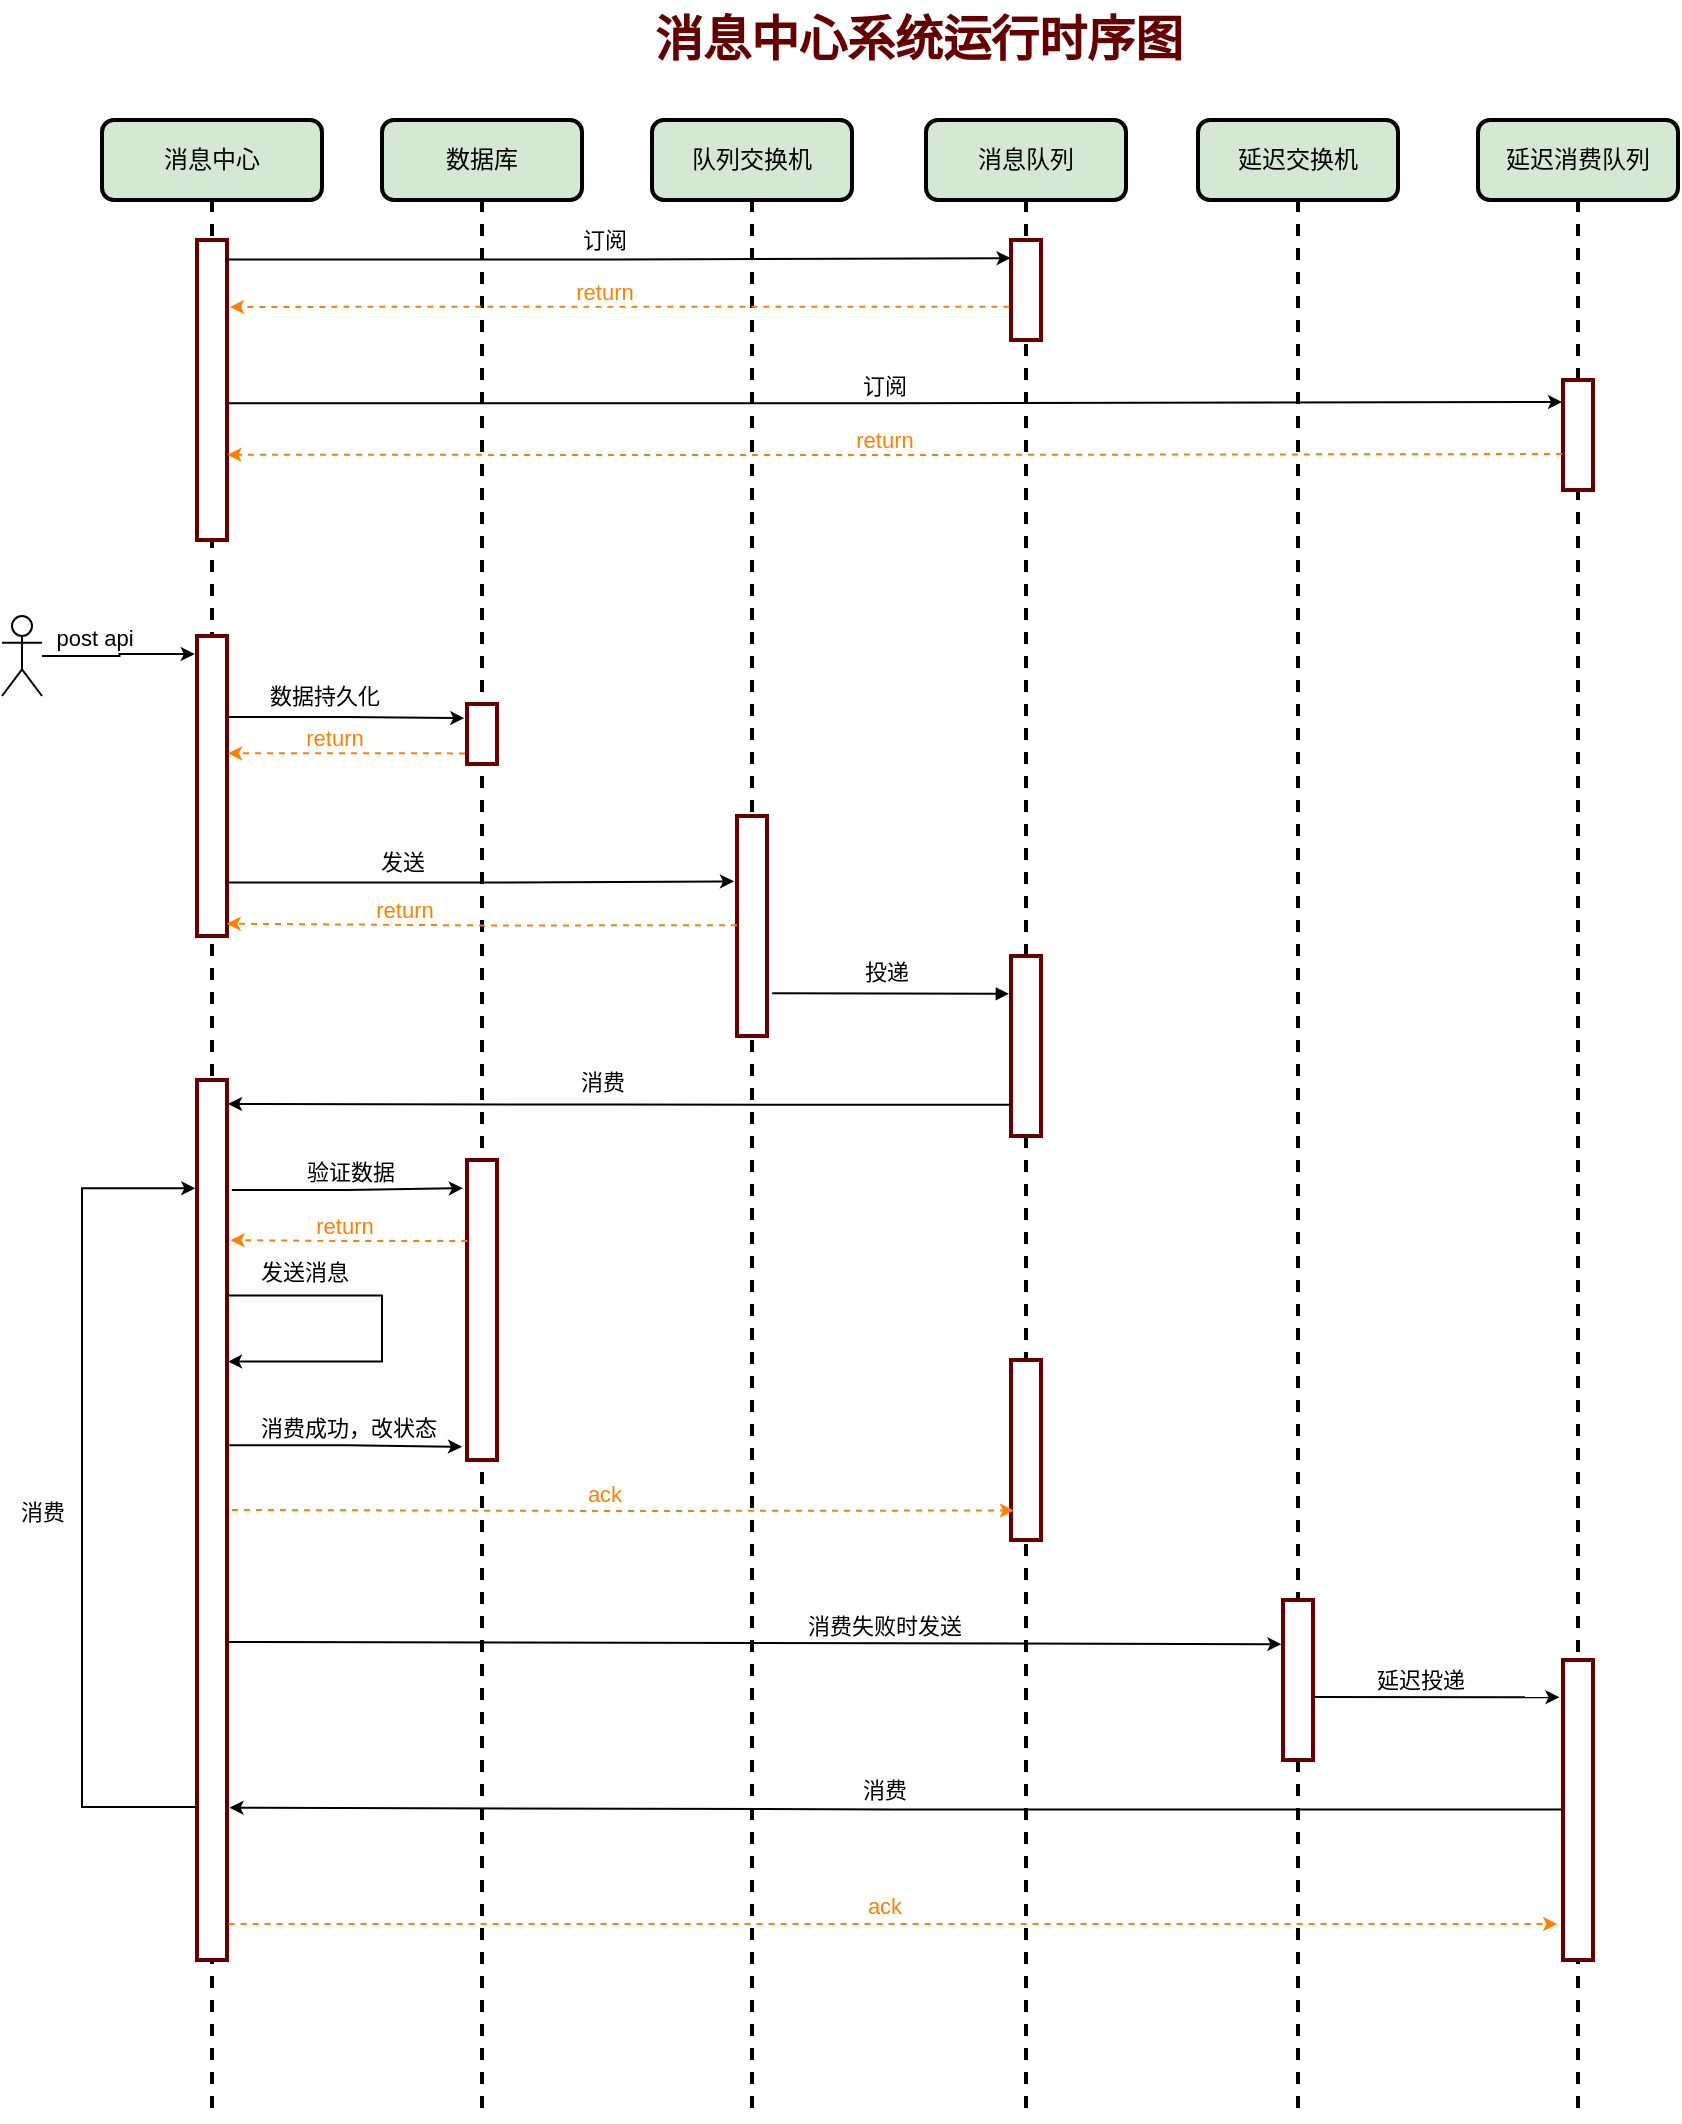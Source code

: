 <mxfile version="24.7.5">
  <diagram name="Page-1" id="13e1069c-82ec-6db2-03f1-153e76fe0fe0">
    <mxGraphModel dx="1381" dy="936" grid="1" gridSize="10" guides="1" tooltips="1" connect="1" arrows="1" fold="1" page="1" pageScale="1" pageWidth="1100" pageHeight="850" background="none" math="0" shadow="0">
      <root>
        <mxCell id="0" />
        <mxCell id="1" parent="0" />
        <mxCell id="7baba1c4bc27f4b0-2" value="数据库&lt;div&gt;&lt;/div&gt;" style="shape=umlLifeline;perimeter=lifelinePerimeter;whiteSpace=wrap;html=1;container=1;collapsible=0;recursiveResize=0;outlineConnect=0;rounded=1;shadow=0;comic=0;labelBackgroundColor=none;strokeWidth=2;fontFamily=Verdana;fontSize=12;align=center;fillColor=#d5e8d4;strokeColor=#000000;" parent="1" vertex="1">
          <mxGeometry x="319" y="80" width="100" height="1000" as="geometry" />
        </mxCell>
        <mxCell id="BXfAYznaGsULarsIRVft-21" value="" style="html=1;points=[];perimeter=orthogonalPerimeter;rounded=0;shadow=0;comic=0;labelBackgroundColor=none;strokeWidth=2;fontFamily=Verdana;fontSize=12;align=center;strokeColor=#660000;" parent="7baba1c4bc27f4b0-2" vertex="1">
          <mxGeometry x="42.5" y="292" width="15" height="30" as="geometry" />
        </mxCell>
        <mxCell id="BXfAYznaGsULarsIRVft-53" value="" style="html=1;points=[];perimeter=orthogonalPerimeter;rounded=0;shadow=0;comic=0;labelBackgroundColor=none;strokeWidth=2;fontFamily=Verdana;fontSize=12;align=center;strokeColor=#660000;" parent="7baba1c4bc27f4b0-2" vertex="1">
          <mxGeometry x="42.5" y="520" width="15" height="150" as="geometry" />
        </mxCell>
        <mxCell id="7baba1c4bc27f4b0-3" value="队列交换机&lt;div&gt;&lt;/div&gt;" style="shape=umlLifeline;perimeter=lifelinePerimeter;whiteSpace=wrap;html=1;container=1;collapsible=0;recursiveResize=0;outlineConnect=0;rounded=1;shadow=0;comic=0;labelBackgroundColor=none;strokeWidth=2;fontFamily=Verdana;fontSize=12;align=center;fillColor=#d5e8d4;strokeColor=#000000;" parent="1" vertex="1">
          <mxGeometry x="454" y="80" width="100" height="1000" as="geometry" />
        </mxCell>
        <mxCell id="BXfAYznaGsULarsIRVft-20" value="" style="html=1;points=[];perimeter=orthogonalPerimeter;rounded=0;shadow=0;comic=0;labelBackgroundColor=none;strokeWidth=2;fontFamily=Verdana;fontSize=12;align=center;strokeColor=#660000;" parent="7baba1c4bc27f4b0-3" vertex="1">
          <mxGeometry x="42.5" y="348" width="15" height="110" as="geometry" />
        </mxCell>
        <mxCell id="7baba1c4bc27f4b0-4" value="消息队列" style="shape=umlLifeline;perimeter=lifelinePerimeter;whiteSpace=wrap;html=1;container=1;collapsible=0;recursiveResize=0;outlineConnect=0;rounded=1;shadow=0;comic=0;labelBackgroundColor=none;strokeWidth=2;fontFamily=Verdana;fontSize=12;align=center;fillColor=#d5e8d4;strokeColor=#000000;" parent="1" vertex="1">
          <mxGeometry x="591" y="80" width="100" height="1000" as="geometry" />
        </mxCell>
        <mxCell id="BXfAYznaGsULarsIRVft-36" value="" style="html=1;points=[];perimeter=orthogonalPerimeter;rounded=0;shadow=0;comic=0;labelBackgroundColor=none;strokeWidth=2;fontFamily=Verdana;fontSize=12;align=center;strokeColor=#660000;" parent="7baba1c4bc27f4b0-4" vertex="1">
          <mxGeometry x="42.5" y="60" width="15" height="50" as="geometry" />
        </mxCell>
        <mxCell id="gTViMCEpSUcnjQQRafXQ-1" value="" style="html=1;points=[];perimeter=orthogonalPerimeter;rounded=0;shadow=0;comic=0;labelBackgroundColor=none;strokeWidth=2;fontFamily=Verdana;fontSize=12;align=center;strokeColor=#660000;" parent="7baba1c4bc27f4b0-4" vertex="1">
          <mxGeometry x="42.5" y="418" width="15" height="90" as="geometry" />
        </mxCell>
        <mxCell id="j7YxcUOI0BDi0nfBE9m6-22" value="" style="html=1;points=[];perimeter=orthogonalPerimeter;rounded=0;shadow=0;comic=0;labelBackgroundColor=none;strokeWidth=2;fontFamily=Verdana;fontSize=12;align=center;strokeColor=#660000;" vertex="1" parent="7baba1c4bc27f4b0-4">
          <mxGeometry x="42.5" y="620" width="15" height="90" as="geometry" />
        </mxCell>
        <mxCell id="7baba1c4bc27f4b0-5" value="延迟交换机" style="shape=umlLifeline;perimeter=lifelinePerimeter;whiteSpace=wrap;html=1;container=1;collapsible=0;recursiveResize=0;outlineConnect=0;rounded=1;shadow=0;comic=0;labelBackgroundColor=none;strokeWidth=2;fontFamily=Verdana;fontSize=12;align=center;fillColor=#d5e8d4;strokeColor=#000000;" parent="1" vertex="1">
          <mxGeometry x="727" y="80" width="100" height="1000" as="geometry" />
        </mxCell>
        <mxCell id="BXfAYznaGsULarsIRVft-39" value="" style="html=1;points=[];perimeter=orthogonalPerimeter;rounded=0;shadow=0;comic=0;labelBackgroundColor=none;strokeWidth=2;fontFamily=Verdana;fontSize=12;align=center;strokeColor=#660000;" parent="7baba1c4bc27f4b0-5" vertex="1">
          <mxGeometry x="42.5" y="740" width="15" height="80" as="geometry" />
        </mxCell>
        <mxCell id="7baba1c4bc27f4b0-6" value="延迟消费队列" style="shape=umlLifeline;perimeter=lifelinePerimeter;whiteSpace=wrap;html=1;container=1;collapsible=0;recursiveResize=0;outlineConnect=0;rounded=1;shadow=0;comic=0;labelBackgroundColor=none;strokeWidth=2;fontFamily=Verdana;fontSize=12;align=center;fillColor=#d5e8d4;strokeColor=#000000;" parent="1" vertex="1">
          <mxGeometry x="867" y="80" width="100" height="1000" as="geometry" />
        </mxCell>
        <mxCell id="BXfAYznaGsULarsIRVft-44" value="" style="html=1;points=[];perimeter=orthogonalPerimeter;rounded=0;shadow=0;comic=0;labelBackgroundColor=none;strokeWidth=2;fontFamily=Verdana;fontSize=12;align=center;strokeColor=#660000;" parent="7baba1c4bc27f4b0-6" vertex="1">
          <mxGeometry x="42.5" y="130" width="15" height="55" as="geometry" />
        </mxCell>
        <mxCell id="BXfAYznaGsULarsIRVft-69" value="" style="html=1;points=[];perimeter=orthogonalPerimeter;rounded=0;shadow=0;comic=0;labelBackgroundColor=none;strokeWidth=2;fontFamily=Verdana;fontSize=12;align=center;strokeColor=#660000;" parent="7baba1c4bc27f4b0-6" vertex="1">
          <mxGeometry x="42.5" y="770" width="15" height="150" as="geometry" />
        </mxCell>
        <mxCell id="7baba1c4bc27f4b0-8" value="消息中心" style="shape=umlLifeline;perimeter=lifelinePerimeter;whiteSpace=wrap;html=1;container=1;collapsible=0;recursiveResize=0;outlineConnect=0;rounded=1;shadow=0;comic=0;labelBackgroundColor=none;strokeWidth=2;fontFamily=Verdana;fontSize=12;align=center;fillColor=#d5e8d4;strokeColor=#000000;" parent="1" vertex="1">
          <mxGeometry x="179" y="80" width="110" height="1000" as="geometry" />
        </mxCell>
        <mxCell id="7baba1c4bc27f4b0-9" value="" style="html=1;points=[];perimeter=orthogonalPerimeter;rounded=0;shadow=0;comic=0;labelBackgroundColor=none;strokeWidth=2;fontFamily=Verdana;fontSize=12;align=center;strokeColor=#660000;" parent="7baba1c4bc27f4b0-8" vertex="1">
          <mxGeometry x="47.5" y="258" width="15" height="150" as="geometry" />
        </mxCell>
        <mxCell id="BXfAYznaGsULarsIRVft-50" value="" style="html=1;points=[];perimeter=orthogonalPerimeter;rounded=0;shadow=0;comic=0;labelBackgroundColor=none;strokeWidth=2;fontFamily=Verdana;fontSize=12;align=center;strokeColor=#660000;" parent="7baba1c4bc27f4b0-8" vertex="1">
          <mxGeometry x="47.5" y="480" width="15" height="440" as="geometry" />
        </mxCell>
        <mxCell id="j7YxcUOI0BDi0nfBE9m6-9" value="" style="html=1;points=[];perimeter=orthogonalPerimeter;rounded=0;shadow=0;comic=0;labelBackgroundColor=none;strokeWidth=2;fontFamily=Verdana;fontSize=12;align=center;strokeColor=#660000;" vertex="1" parent="7baba1c4bc27f4b0-8">
          <mxGeometry x="47.5" y="60" width="15" height="150" as="geometry" />
        </mxCell>
        <mxCell id="j7YxcUOI0BDi0nfBE9m6-15" value="" style="edgeStyle=elbowEdgeStyle;elbow=horizontal;endArrow=classic;html=1;curved=0;rounded=0;endSize=4;startSize=8;exitX=0.991;exitY=0.245;exitDx=0;exitDy=0;exitPerimeter=0;entryX=1.033;entryY=0.32;entryDx=0;entryDy=0;entryPerimeter=0;" edge="1" parent="7baba1c4bc27f4b0-8" source="BXfAYznaGsULarsIRVft-50" target="BXfAYznaGsULarsIRVft-50">
          <mxGeometry width="50" height="50" relative="1" as="geometry">
            <mxPoint x="62.5" y="600" as="sourcePoint" />
            <mxPoint x="62.5" y="624" as="targetPoint" />
            <Array as="points">
              <mxPoint x="140" y="600" />
              <mxPoint x="101" y="687.5" />
            </Array>
          </mxGeometry>
        </mxCell>
        <mxCell id="j7YxcUOI0BDi0nfBE9m6-16" value="发送消息" style="edgeLabel;html=1;align=center;verticalAlign=middle;resizable=0;points=[];" vertex="1" connectable="0" parent="j7YxcUOI0BDi0nfBE9m6-15">
          <mxGeometry x="-0.334" relative="1" as="geometry">
            <mxPoint x="-24" y="-12" as="offset" />
          </mxGeometry>
        </mxCell>
        <mxCell id="j7YxcUOI0BDi0nfBE9m6-20" value="" style="edgeStyle=elbowEdgeStyle;elbow=horizontal;endArrow=classic;html=1;curved=0;rounded=0;endSize=4;startSize=8;exitX=0.016;exitY=0.826;exitDx=0;exitDy=0;exitPerimeter=0;entryX=-0.057;entryY=0.123;entryDx=0;entryDy=0;entryPerimeter=0;" edge="1" parent="7baba1c4bc27f4b0-8" source="BXfAYznaGsULarsIRVft-50" target="BXfAYznaGsULarsIRVft-50">
          <mxGeometry width="50" height="50" relative="1" as="geometry">
            <mxPoint x="90" y="840" as="sourcePoint" />
            <mxPoint x="91" y="873" as="targetPoint" />
            <Array as="points">
              <mxPoint x="-10" y="650" />
              <mxPoint x="129" y="939.5" />
            </Array>
          </mxGeometry>
        </mxCell>
        <mxCell id="j7YxcUOI0BDi0nfBE9m6-21" value="消费" style="edgeLabel;html=1;align=center;verticalAlign=middle;resizable=0;points=[];" vertex="1" connectable="0" parent="j7YxcUOI0BDi0nfBE9m6-20">
          <mxGeometry x="-0.334" relative="1" as="geometry">
            <mxPoint x="-20" y="-64" as="offset" />
          </mxGeometry>
        </mxCell>
        <mxCell id="BXfAYznaGsULarsIRVft-1" value="" style="shape=umlActor;verticalLabelPosition=bottom;verticalAlign=top;html=1;outlineConnect=0;" parent="1" vertex="1">
          <mxGeometry x="129" y="328" width="20" height="40" as="geometry" />
        </mxCell>
        <mxCell id="BXfAYznaGsULarsIRVft-23" value="" style="elbow=vertical;endArrow=classic;html=1;rounded=0;endSize=4;startSize=8;entryX=-0.074;entryY=0.06;entryDx=0;entryDy=0;entryPerimeter=0;edgeStyle=orthogonalEdgeStyle;" parent="1" source="BXfAYznaGsULarsIRVft-1" edge="1" target="7baba1c4bc27f4b0-9">
          <mxGeometry width="50" height="50" relative="1" as="geometry">
            <mxPoint x="372" y="383" as="sourcePoint" />
            <mxPoint x="209" y="348" as="targetPoint" />
          </mxGeometry>
        </mxCell>
        <mxCell id="BXfAYznaGsULarsIRVft-24" value="post api" style="edgeLabel;html=1;align=center;verticalAlign=middle;resizable=0;points=[];" parent="BXfAYznaGsULarsIRVft-23" vertex="1" connectable="0">
          <mxGeometry x="-0.334" relative="1" as="geometry">
            <mxPoint y="-9" as="offset" />
          </mxGeometry>
        </mxCell>
        <mxCell id="BXfAYznaGsULarsIRVft-29" value="" style="elbow=vertical;endArrow=classic;html=1;rounded=0;endSize=4;startSize=8;fillColor=#ffe6cc;strokeColor=#FF8000;dashed=1;entryX=0.988;entryY=0.959;entryDx=0;entryDy=0;entryPerimeter=0;edgeStyle=orthogonalEdgeStyle;exitX=0;exitY=0.497;exitDx=0;exitDy=0;exitPerimeter=0;" parent="1" source="BXfAYznaGsULarsIRVft-20" target="7baba1c4bc27f4b0-9" edge="1">
          <mxGeometry width="50" height="50" relative="1" as="geometry">
            <mxPoint x="495" y="473" as="sourcePoint" />
            <mxPoint x="492.5" y="498" as="targetPoint" />
          </mxGeometry>
        </mxCell>
        <mxCell id="BXfAYznaGsULarsIRVft-30" value="return" style="edgeLabel;html=1;align=center;verticalAlign=middle;resizable=0;points=[];fontColor=#FF8000;" parent="BXfAYznaGsULarsIRVft-29" vertex="1" connectable="0">
          <mxGeometry x="-0.334" relative="1" as="geometry">
            <mxPoint x="-82" y="-8" as="offset" />
          </mxGeometry>
        </mxCell>
        <mxCell id="BXfAYznaGsULarsIRVft-34" value="" style="elbow=vertical;endArrow=block;html=1;rounded=0;endSize=4;startSize=8;endFill=1;entryX=-0.071;entryY=0.21;entryDx=0;entryDy=0;entryPerimeter=0;edgeStyle=orthogonalEdgeStyle;exitX=1.173;exitY=0.806;exitDx=0;exitDy=0;exitPerimeter=0;" parent="1" source="BXfAYznaGsULarsIRVft-20" target="gTViMCEpSUcnjQQRafXQ-1" edge="1">
          <mxGeometry width="50" height="50" relative="1" as="geometry">
            <mxPoint x="530" y="484" as="sourcePoint" />
            <mxPoint x="599" y="518" as="targetPoint" />
          </mxGeometry>
        </mxCell>
        <mxCell id="j7YxcUOI0BDi0nfBE9m6-10" value="投递" style="edgeLabel;html=1;align=center;verticalAlign=middle;resizable=0;points=[];" vertex="1" connectable="0" parent="BXfAYznaGsULarsIRVft-34">
          <mxGeometry x="-0.043" y="1" relative="1" as="geometry">
            <mxPoint y="-10" as="offset" />
          </mxGeometry>
        </mxCell>
        <mxCell id="BXfAYznaGsULarsIRVft-40" value="" style="elbow=vertical;endArrow=classic;html=1;rounded=0;endSize=4;startSize=8;entryX=-0.014;entryY=0.181;entryDx=0;entryDy=0;entryPerimeter=0;edgeStyle=orthogonalEdgeStyle;exitX=0.948;exitY=0.065;exitDx=0;exitDy=0;exitPerimeter=0;" parent="1" source="j7YxcUOI0BDi0nfBE9m6-9" target="BXfAYznaGsULarsIRVft-36" edge="1">
          <mxGeometry width="50" height="50" relative="1" as="geometry">
            <mxPoint x="799" y="368" as="sourcePoint" />
            <mxPoint x="671" y="530" as="targetPoint" />
          </mxGeometry>
        </mxCell>
        <mxCell id="BXfAYznaGsULarsIRVft-41" value="订阅" style="edgeLabel;html=1;align=center;verticalAlign=middle;resizable=0;points=[];" parent="BXfAYznaGsULarsIRVft-40" vertex="1" connectable="0">
          <mxGeometry x="-0.334" relative="1" as="geometry">
            <mxPoint x="58" y="-10" as="offset" />
          </mxGeometry>
        </mxCell>
        <mxCell id="BXfAYznaGsULarsIRVft-42" value="" style="elbow=vertical;endArrow=classic;html=1;rounded=0;endSize=4;startSize=8;fillColor=#ffe6cc;strokeColor=#FF8000;dashed=1;entryX=1.1;entryY=0.223;entryDx=0;entryDy=0;entryPerimeter=0;exitX=-0.052;exitY=0.667;exitDx=0;exitDy=0;exitPerimeter=0;edgeStyle=orthogonalEdgeStyle;" parent="1" source="BXfAYznaGsULarsIRVft-36" target="j7YxcUOI0BDi0nfBE9m6-9" edge="1">
          <mxGeometry width="50" height="50" relative="1" as="geometry">
            <mxPoint x="679" y="602" as="sourcePoint" />
            <mxPoint x="546" y="556" as="targetPoint" />
          </mxGeometry>
        </mxCell>
        <mxCell id="BXfAYznaGsULarsIRVft-43" value="return" style="edgeLabel;html=1;align=center;verticalAlign=middle;resizable=0;points=[];fontColor=#FF8000;" parent="BXfAYznaGsULarsIRVft-42" vertex="1" connectable="0">
          <mxGeometry x="-0.334" relative="1" as="geometry">
            <mxPoint x="-73" y="-8" as="offset" />
          </mxGeometry>
        </mxCell>
        <mxCell id="BXfAYznaGsULarsIRVft-45" value="" style="elbow=vertical;endArrow=classic;html=1;rounded=0;endSize=4;startSize=8;exitX=1.025;exitY=0.544;exitDx=0;exitDy=0;exitPerimeter=0;edgeStyle=orthogonalEdgeStyle;" parent="1" source="j7YxcUOI0BDi0nfBE9m6-9" edge="1">
          <mxGeometry width="50" height="50" relative="1" as="geometry">
            <mxPoint x="939" y="628" as="sourcePoint" />
            <mxPoint x="909" y="221" as="targetPoint" />
          </mxGeometry>
        </mxCell>
        <mxCell id="BXfAYznaGsULarsIRVft-46" value="订阅" style="edgeLabel;html=1;align=center;verticalAlign=middle;resizable=0;points=[];" parent="BXfAYznaGsULarsIRVft-45" vertex="1" connectable="0">
          <mxGeometry x="-0.334" relative="1" as="geometry">
            <mxPoint x="106" y="-9" as="offset" />
          </mxGeometry>
        </mxCell>
        <mxCell id="BXfAYznaGsULarsIRVft-47" value="" style="elbow=vertical;endArrow=classic;html=1;rounded=0;endSize=4;startSize=8;fillColor=#ffe6cc;strokeColor=#FF8000;dashed=1;entryX=1.011;entryY=0.716;entryDx=0;entryDy=0;entryPerimeter=0;edgeStyle=orthogonalEdgeStyle;" parent="1" target="j7YxcUOI0BDi0nfBE9m6-9" edge="1">
          <mxGeometry width="50" height="50" relative="1" as="geometry">
            <mxPoint x="909" y="247" as="sourcePoint" />
            <mxPoint x="941" y="451" as="targetPoint" />
          </mxGeometry>
        </mxCell>
        <mxCell id="BXfAYznaGsULarsIRVft-48" value="return" style="edgeLabel;html=1;align=center;verticalAlign=middle;resizable=0;points=[];fontColor=#FF8000;" parent="BXfAYznaGsULarsIRVft-47" vertex="1" connectable="0">
          <mxGeometry x="-0.334" relative="1" as="geometry">
            <mxPoint x="-117" y="-8" as="offset" />
          </mxGeometry>
        </mxCell>
        <mxCell id="BXfAYznaGsULarsIRVft-55" value="" style="elbow=vertical;endArrow=classic;html=1;rounded=0;endSize=4;startSize=8;entryX=-0.136;entryY=0.094;entryDx=0;entryDy=0;entryPerimeter=0;exitX=1.161;exitY=0.125;exitDx=0;exitDy=0;exitPerimeter=0;edgeStyle=orthogonalEdgeStyle;" parent="1" source="BXfAYznaGsULarsIRVft-50" target="BXfAYznaGsULarsIRVft-53" edge="1">
          <mxGeometry width="50" height="50" relative="1" as="geometry">
            <mxPoint x="239" y="718" as="sourcePoint" />
            <mxPoint x="366.5" y="718" as="targetPoint" />
          </mxGeometry>
        </mxCell>
        <mxCell id="BXfAYznaGsULarsIRVft-56" value="验证数据" style="edgeLabel;html=1;align=center;verticalAlign=middle;resizable=0;points=[];" parent="BXfAYznaGsULarsIRVft-55" vertex="1" connectable="0">
          <mxGeometry x="-0.334" relative="1" as="geometry">
            <mxPoint x="20" y="-9" as="offset" />
          </mxGeometry>
        </mxCell>
        <mxCell id="BXfAYznaGsULarsIRVft-64" value="" style="elbow=vertical;endArrow=classic;html=1;rounded=0;endSize=4;startSize=8;entryX=-0.054;entryY=0.276;entryDx=0;entryDy=0;entryPerimeter=0;edgeStyle=orthogonalEdgeStyle;" parent="1" target="BXfAYznaGsULarsIRVft-39" edge="1">
          <mxGeometry width="50" height="50" relative="1" as="geometry">
            <mxPoint x="242" y="841" as="sourcePoint" />
            <mxPoint x="709" y="800" as="targetPoint" />
          </mxGeometry>
        </mxCell>
        <mxCell id="BXfAYznaGsULarsIRVft-65" value="消费失败时发送" style="edgeLabel;html=1;align=center;verticalAlign=middle;resizable=0;points=[];" parent="BXfAYznaGsULarsIRVft-64" vertex="1" connectable="0">
          <mxGeometry x="-0.334" relative="1" as="geometry">
            <mxPoint x="152" y="-9" as="offset" />
          </mxGeometry>
        </mxCell>
        <mxCell id="BXfAYznaGsULarsIRVft-70" value="" style="elbow=vertical;endArrow=classic;html=1;rounded=0;endSize=4;startSize=8;exitX=1.04;exitY=0.607;exitDx=0;exitDy=0;exitPerimeter=0;edgeStyle=orthogonalEdgeStyle;entryX=-0.117;entryY=0.124;entryDx=0;entryDy=0;entryPerimeter=0;" parent="1" source="BXfAYznaGsULarsIRVft-39" target="BXfAYznaGsULarsIRVft-69" edge="1">
          <mxGeometry width="50" height="50" relative="1" as="geometry">
            <mxPoint x="817.37" y="885.48" as="sourcePoint" />
            <mxPoint x="909" y="870" as="targetPoint" />
          </mxGeometry>
        </mxCell>
        <mxCell id="j7YxcUOI0BDi0nfBE9m6-17" value="延迟投递" style="edgeLabel;html=1;align=center;verticalAlign=middle;resizable=0;points=[];" vertex="1" connectable="0" parent="BXfAYznaGsULarsIRVft-70">
          <mxGeometry x="-0.358" y="-2" relative="1" as="geometry">
            <mxPoint x="13" y="-11" as="offset" />
          </mxGeometry>
        </mxCell>
        <mxCell id="BXfAYznaGsULarsIRVft-72" value="" style="edgeStyle=orthogonalEdgeStyle;elbow=horizontal;endArrow=classic;html=1;rounded=0;endSize=4;startSize=8;exitX=-0.054;exitY=0.498;exitDx=0;exitDy=0;exitPerimeter=0;entryX=1.083;entryY=0.827;entryDx=0;entryDy=0;entryPerimeter=0;" parent="1" target="BXfAYznaGsULarsIRVft-50" edge="1" source="BXfAYznaGsULarsIRVft-69">
          <mxGeometry width="50" height="50" relative="1" as="geometry">
            <mxPoint x="956.5" y="898" as="sourcePoint" />
            <mxPoint x="956.5" y="922" as="targetPoint" />
          </mxGeometry>
        </mxCell>
        <mxCell id="BXfAYznaGsULarsIRVft-73" value="消费" style="edgeLabel;html=1;align=center;verticalAlign=middle;resizable=0;points=[];" parent="BXfAYznaGsULarsIRVft-72" vertex="1" connectable="0">
          <mxGeometry x="-0.334" relative="1" as="geometry">
            <mxPoint x="-117" y="-10" as="offset" />
          </mxGeometry>
        </mxCell>
        <mxCell id="BXfAYznaGsULarsIRVft-76" value="消息中心系统运行时序图" style="text;strokeColor=none;fillColor=none;html=1;fontSize=24;fontStyle=1;verticalAlign=middle;align=center;fontColor=#660000;" parent="1" vertex="1">
          <mxGeometry x="536.5" y="20" width="100" height="40" as="geometry" />
        </mxCell>
        <mxCell id="j7YxcUOI0BDi0nfBE9m6-3" value="" style="edgeStyle=orthogonalEdgeStyle;elbow=horizontal;endArrow=classic;html=1;rounded=0;endSize=4;startSize=8;exitX=1.051;exitY=0.27;exitDx=0;exitDy=0;exitPerimeter=0;entryX=-0.091;entryY=0.236;entryDx=0;entryDy=0;entryPerimeter=0;" edge="1" parent="1" source="7baba1c4bc27f4b0-9" target="BXfAYznaGsULarsIRVft-21">
          <mxGeometry width="50" height="50" relative="1" as="geometry">
            <mxPoint x="251" y="545" as="sourcePoint" />
            <mxPoint x="359" y="405" as="targetPoint" />
          </mxGeometry>
        </mxCell>
        <mxCell id="j7YxcUOI0BDi0nfBE9m6-4" value="数据持久化" style="edgeLabel;html=1;align=center;verticalAlign=middle;resizable=0;points=[];" vertex="1" connectable="0" parent="j7YxcUOI0BDi0nfBE9m6-3">
          <mxGeometry x="-0.334" relative="1" as="geometry">
            <mxPoint x="8" y="-11" as="offset" />
          </mxGeometry>
        </mxCell>
        <mxCell id="j7YxcUOI0BDi0nfBE9m6-5" value="" style="elbow=vertical;endArrow=classic;html=1;rounded=0;endSize=4;startSize=8;fillColor=#ffe6cc;strokeColor=#FF8000;dashed=1;exitX=-0.067;exitY=0.823;exitDx=0;exitDy=0;exitPerimeter=0;entryX=1.033;entryY=0.391;entryDx=0;entryDy=0;entryPerimeter=0;edgeStyle=orthogonalEdgeStyle;" edge="1" parent="1" source="BXfAYznaGsULarsIRVft-21" target="7baba1c4bc27f4b0-9">
          <mxGeometry width="50" height="50" relative="1" as="geometry">
            <mxPoint x="566" y="547" as="sourcePoint" />
            <mxPoint x="447" y="547" as="targetPoint" />
          </mxGeometry>
        </mxCell>
        <mxCell id="j7YxcUOI0BDi0nfBE9m6-6" value="return" style="edgeLabel;html=1;align=center;verticalAlign=middle;resizable=0;points=[];fontColor=#FF8000;" vertex="1" connectable="0" parent="j7YxcUOI0BDi0nfBE9m6-5">
          <mxGeometry x="-0.334" relative="1" as="geometry">
            <mxPoint x="-26" y="-8" as="offset" />
          </mxGeometry>
        </mxCell>
        <mxCell id="j7YxcUOI0BDi0nfBE9m6-7" value="" style="edgeStyle=orthogonalEdgeStyle;elbow=horizontal;endArrow=classic;html=1;rounded=0;endSize=4;startSize=8;exitX=0.96;exitY=0.822;exitDx=0;exitDy=0;exitPerimeter=0;entryX=-0.1;entryY=0.297;entryDx=0;entryDy=0;entryPerimeter=0;" edge="1" parent="1" source="7baba1c4bc27f4b0-9" target="BXfAYznaGsULarsIRVft-20">
          <mxGeometry width="50" height="50" relative="1" as="geometry">
            <mxPoint x="254" y="415" as="sourcePoint" />
            <mxPoint x="371" y="415" as="targetPoint" />
          </mxGeometry>
        </mxCell>
        <mxCell id="j7YxcUOI0BDi0nfBE9m6-8" value="发送" style="edgeLabel;html=1;align=center;verticalAlign=middle;resizable=0;points=[];" vertex="1" connectable="0" parent="j7YxcUOI0BDi0nfBE9m6-7">
          <mxGeometry x="-0.334" relative="1" as="geometry">
            <mxPoint x="3" y="-11" as="offset" />
          </mxGeometry>
        </mxCell>
        <mxCell id="BXfAYznaGsULarsIRVft-51" value="" style="edgeStyle=orthogonalEdgeStyle;elbow=horizontal;endArrow=classic;html=1;rounded=0;endSize=4;startSize=8;exitX=-0.011;exitY=0.826;exitDx=0;exitDy=0;exitPerimeter=0;" parent="1" source="gTViMCEpSUcnjQQRafXQ-1" edge="1">
          <mxGeometry width="50" height="50" relative="1" as="geometry">
            <mxPoint x="241.5" y="638" as="sourcePoint" />
            <mxPoint x="242" y="572" as="targetPoint" />
          </mxGeometry>
        </mxCell>
        <mxCell id="BXfAYznaGsULarsIRVft-52" value="消费" style="edgeLabel;html=1;align=center;verticalAlign=middle;resizable=0;points=[];" parent="BXfAYznaGsULarsIRVft-51" vertex="1" connectable="0">
          <mxGeometry x="-0.334" relative="1" as="geometry">
            <mxPoint x="-74" y="-12" as="offset" />
          </mxGeometry>
        </mxCell>
        <mxCell id="j7YxcUOI0BDi0nfBE9m6-12" value="" style="elbow=vertical;endArrow=classic;html=1;rounded=0;endSize=4;startSize=8;fillColor=#ffe6cc;strokeColor=#FF8000;dashed=1;entryX=1.119;entryY=0.182;entryDx=0;entryDy=0;entryPerimeter=0;edgeStyle=orthogonalEdgeStyle;exitX=0.008;exitY=0.27;exitDx=0;exitDy=0;exitPerimeter=0;" edge="1" parent="1" source="BXfAYznaGsULarsIRVft-53" target="BXfAYznaGsULarsIRVft-50">
          <mxGeometry width="50" height="50" relative="1" as="geometry">
            <mxPoint x="507" y="493" as="sourcePoint" />
            <mxPoint x="251" y="492" as="targetPoint" />
          </mxGeometry>
        </mxCell>
        <mxCell id="j7YxcUOI0BDi0nfBE9m6-13" value="return" style="edgeLabel;html=1;align=center;verticalAlign=middle;resizable=0;points=[];fontColor=#FF8000;" vertex="1" connectable="0" parent="j7YxcUOI0BDi0nfBE9m6-12">
          <mxGeometry x="-0.334" relative="1" as="geometry">
            <mxPoint x="-22" y="-8" as="offset" />
          </mxGeometry>
        </mxCell>
        <mxCell id="BXfAYznaGsULarsIRVft-58" value="" style="elbow=vertical;endArrow=classic;html=1;rounded=0;endSize=4;startSize=8;entryX=-0.167;entryY=0.956;entryDx=0;entryDy=0;entryPerimeter=0;exitX=1.076;exitY=0.415;exitDx=0;exitDy=0;exitPerimeter=0;edgeStyle=orthogonalEdgeStyle;" parent="1" source="BXfAYznaGsULarsIRVft-50" target="BXfAYznaGsULarsIRVft-53" edge="1">
          <mxGeometry width="50" height="50" relative="1" as="geometry">
            <mxPoint x="376.5" y="748" as="sourcePoint" />
            <mxPoint x="494.5" y="748" as="targetPoint" />
          </mxGeometry>
        </mxCell>
        <mxCell id="BXfAYznaGsULarsIRVft-59" value="消费成功，改状态" style="edgeLabel;html=1;align=center;verticalAlign=middle;resizable=0;points=[];" parent="BXfAYznaGsULarsIRVft-58" vertex="1" connectable="0">
          <mxGeometry x="-0.334" relative="1" as="geometry">
            <mxPoint x="20" y="-9" as="offset" />
          </mxGeometry>
        </mxCell>
        <mxCell id="j7YxcUOI0BDi0nfBE9m6-23" value="" style="elbow=vertical;endArrow=classic;html=1;rounded=0;endSize=4;startSize=8;entryX=0.1;entryY=0.836;entryDx=0;entryDy=0;entryPerimeter=0;edgeStyle=orthogonalEdgeStyle;dashed=1;fillColor=#fff2cc;strokeColor=#FF8000;" edge="1" parent="1" target="j7YxcUOI0BDi0nfBE9m6-22">
          <mxGeometry width="50" height="50" relative="1" as="geometry">
            <mxPoint x="244" y="775" as="sourcePoint" />
            <mxPoint x="369" y="753" as="targetPoint" />
          </mxGeometry>
        </mxCell>
        <mxCell id="j7YxcUOI0BDi0nfBE9m6-24" value="ack" style="edgeLabel;html=1;align=center;verticalAlign=middle;resizable=0;points=[];fontColor=#FF8000;" vertex="1" connectable="0" parent="j7YxcUOI0BDi0nfBE9m6-23">
          <mxGeometry x="-0.334" relative="1" as="geometry">
            <mxPoint x="55" y="-9" as="offset" />
          </mxGeometry>
        </mxCell>
        <mxCell id="j7YxcUOI0BDi0nfBE9m6-25" value="" style="elbow=vertical;endArrow=classic;html=1;rounded=0;endSize=4;startSize=8;edgeStyle=orthogonalEdgeStyle;exitX=1.052;exitY=0.959;exitDx=0;exitDy=0;exitPerimeter=0;entryX=-0.192;entryY=0.88;entryDx=0;entryDy=0;entryPerimeter=0;dashed=1;fillColor=#fff2cc;strokeColor=#FF8000;" edge="1" parent="1" source="BXfAYznaGsULarsIRVft-50" target="BXfAYznaGsULarsIRVft-69">
          <mxGeometry width="50" height="50" relative="1" as="geometry">
            <mxPoint x="254" y="785" as="sourcePoint" />
            <mxPoint x="590" y="950" as="targetPoint" />
          </mxGeometry>
        </mxCell>
        <mxCell id="j7YxcUOI0BDi0nfBE9m6-26" value="ack" style="edgeLabel;html=1;align=center;verticalAlign=middle;resizable=0;points=[];fontColor=#FF8000;" vertex="1" connectable="0" parent="j7YxcUOI0BDi0nfBE9m6-25">
          <mxGeometry x="-0.334" relative="1" as="geometry">
            <mxPoint x="106" y="-9" as="offset" />
          </mxGeometry>
        </mxCell>
      </root>
    </mxGraphModel>
  </diagram>
</mxfile>
